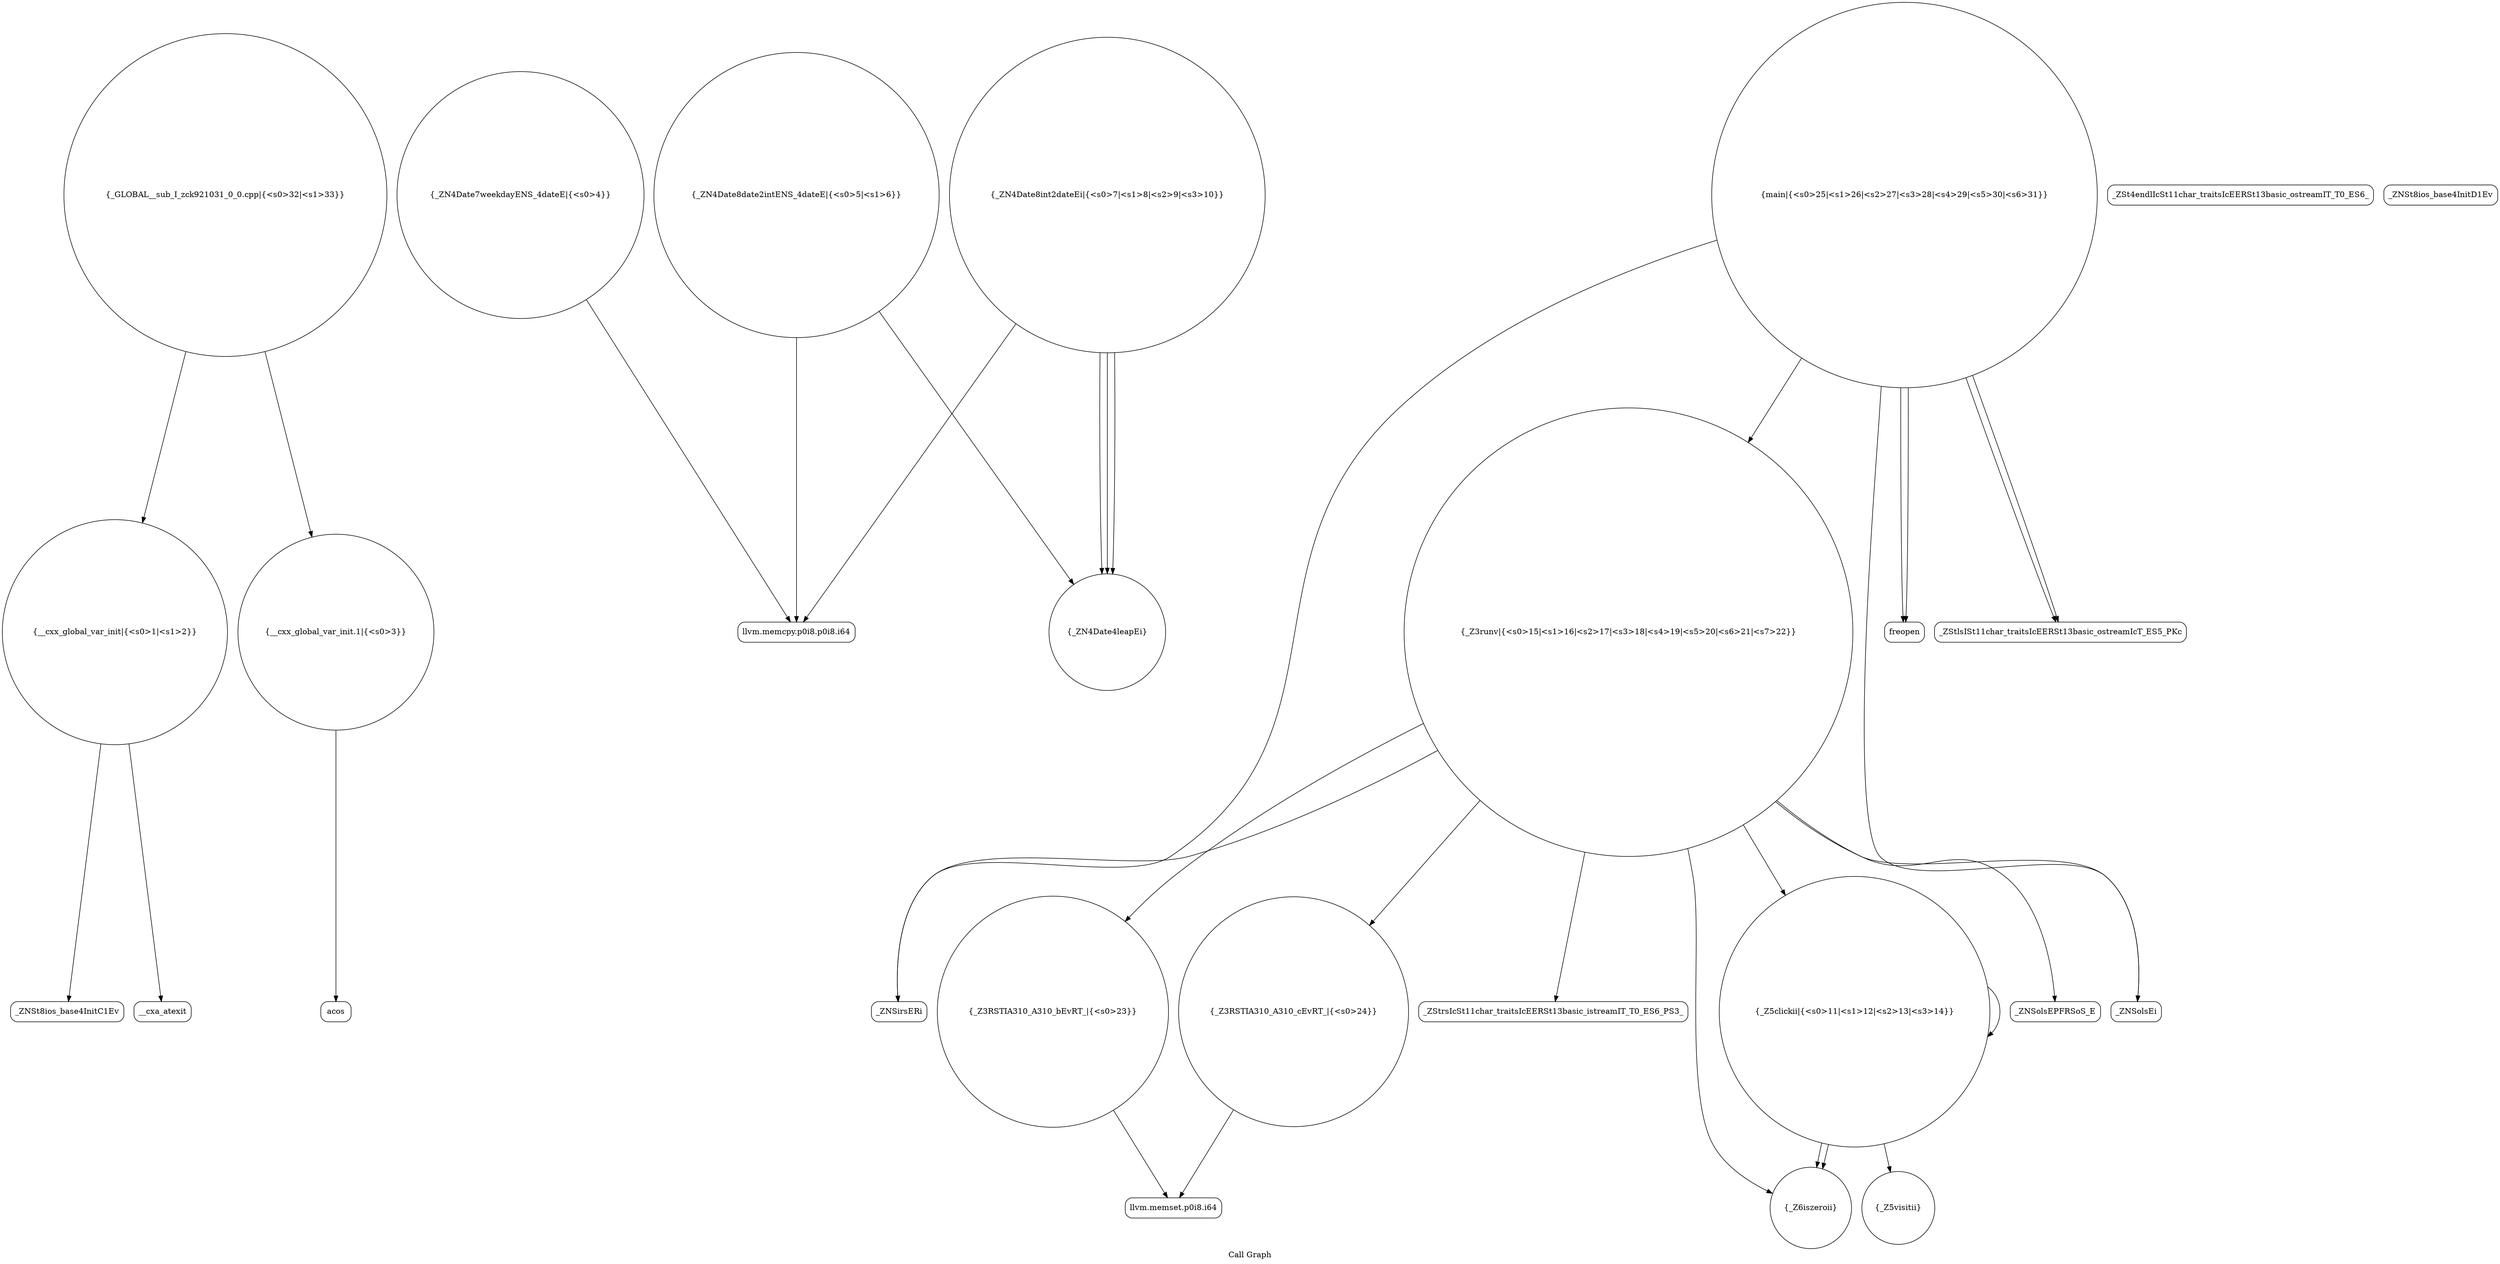digraph "Call Graph" {
	label="Call Graph";

	Node0x56323d816190 [shape=record,shape=circle,label="{__cxx_global_var_init|{<s0>1|<s1>2}}"];
	Node0x56323d816190:s0 -> Node0x56323d816620[color=black];
	Node0x56323d816190:s1 -> Node0x56323d816720[color=black];
	Node0x56323d8172a0 [shape=record,shape=circle,label="{_GLOBAL__sub_I_zck921031_0_0.cpp|{<s0>32|<s1>33}}"];
	Node0x56323d8172a0:s0 -> Node0x56323d816190[color=black];
	Node0x56323d8172a0:s1 -> Node0x56323d8167a0[color=black];
	Node0x56323d816920 [shape=record,shape=Mrecord,label="{llvm.memcpy.p0i8.p0i8.i64}"];
	Node0x56323d816ca0 [shape=record,shape=circle,label="{_Z3runv|{<s0>15|<s1>16|<s2>17|<s3>18|<s4>19|<s5>20|<s6>21|<s7>22}}"];
	Node0x56323d816ca0:s0 -> Node0x56323d816d20[color=black];
	Node0x56323d816ca0:s1 -> Node0x56323d816da0[color=black];
	Node0x56323d816ca0:s2 -> Node0x56323d816e20[color=black];
	Node0x56323d816ca0:s3 -> Node0x56323d816ea0[color=black];
	Node0x56323d816ca0:s4 -> Node0x56323d816b20[color=black];
	Node0x56323d816ca0:s5 -> Node0x56323d816c20[color=black];
	Node0x56323d816ca0:s6 -> Node0x56323d816f20[color=black];
	Node0x56323d816ca0:s7 -> Node0x56323d816fa0[color=black];
	Node0x56323d817020 [shape=record,shape=Mrecord,label="{_ZSt4endlIcSt11char_traitsIcEERSt13basic_ostreamIT_T0_ES6_}"];
	Node0x56323d8166a0 [shape=record,shape=Mrecord,label="{_ZNSt8ios_base4InitD1Ev}"];
	Node0x56323d816a20 [shape=record,shape=circle,label="{_ZN4Date4leapEi}"];
	Node0x56323d816da0 [shape=record,shape=circle,label="{_Z3RSTIA310_A310_cEvRT_|{<s0>24}}"];
	Node0x56323d816da0:s0 -> Node0x56323d817220[color=black];
	Node0x56323d817120 [shape=record,shape=Mrecord,label="{freopen}"];
	Node0x56323d8167a0 [shape=record,shape=circle,label="{__cxx_global_var_init.1|{<s0>3}}"];
	Node0x56323d8167a0:s0 -> Node0x56323d816820[color=black];
	Node0x56323d816b20 [shape=record,shape=circle,label="{_Z6iszeroii}"];
	Node0x56323d816ea0 [shape=record,shape=Mrecord,label="{_ZStrsIcSt11char_traitsIcEERSt13basic_istreamIT_T0_ES6_PS3_}"];
	Node0x56323d817220 [shape=record,shape=Mrecord,label="{llvm.memset.p0i8.i64}"];
	Node0x56323d8168a0 [shape=record,shape=circle,label="{_ZN4Date7weekdayENS_4dateE|{<s0>4}}"];
	Node0x56323d8168a0:s0 -> Node0x56323d816920[color=black];
	Node0x56323d816c20 [shape=record,shape=circle,label="{_Z5clickii|{<s0>11|<s1>12|<s2>13|<s3>14}}"];
	Node0x56323d816c20:s0 -> Node0x56323d816b20[color=black];
	Node0x56323d816c20:s1 -> Node0x56323d816b20[color=black];
	Node0x56323d816c20:s2 -> Node0x56323d816c20[color=black];
	Node0x56323d816c20:s3 -> Node0x56323d816ba0[color=black];
	Node0x56323d816fa0 [shape=record,shape=Mrecord,label="{_ZNSolsEPFRSoS_E}"];
	Node0x56323d816620 [shape=record,shape=Mrecord,label="{_ZNSt8ios_base4InitC1Ev}"];
	Node0x56323d8169a0 [shape=record,shape=circle,label="{_ZN4Date8date2intENS_4dateE|{<s0>5|<s1>6}}"];
	Node0x56323d8169a0:s0 -> Node0x56323d816920[color=black];
	Node0x56323d8169a0:s1 -> Node0x56323d816a20[color=black];
	Node0x56323d816d20 [shape=record,shape=circle,label="{_Z3RSTIA310_A310_bEvRT_|{<s0>23}}"];
	Node0x56323d816d20:s0 -> Node0x56323d817220[color=black];
	Node0x56323d8170a0 [shape=record,shape=circle,label="{main|{<s0>25|<s1>26|<s2>27|<s3>28|<s4>29|<s5>30|<s6>31}}"];
	Node0x56323d8170a0:s0 -> Node0x56323d817120[color=black];
	Node0x56323d8170a0:s1 -> Node0x56323d817120[color=black];
	Node0x56323d8170a0:s2 -> Node0x56323d816e20[color=black];
	Node0x56323d8170a0:s3 -> Node0x56323d8171a0[color=black];
	Node0x56323d8170a0:s4 -> Node0x56323d816f20[color=black];
	Node0x56323d8170a0:s5 -> Node0x56323d8171a0[color=black];
	Node0x56323d8170a0:s6 -> Node0x56323d816ca0[color=black];
	Node0x56323d816720 [shape=record,shape=Mrecord,label="{__cxa_atexit}"];
	Node0x56323d816aa0 [shape=record,shape=circle,label="{_ZN4Date8int2dateEi|{<s0>7|<s1>8|<s2>9|<s3>10}}"];
	Node0x56323d816aa0:s0 -> Node0x56323d816a20[color=black];
	Node0x56323d816aa0:s1 -> Node0x56323d816a20[color=black];
	Node0x56323d816aa0:s2 -> Node0x56323d816a20[color=black];
	Node0x56323d816aa0:s3 -> Node0x56323d816920[color=black];
	Node0x56323d816e20 [shape=record,shape=Mrecord,label="{_ZNSirsERi}"];
	Node0x56323d8171a0 [shape=record,shape=Mrecord,label="{_ZStlsISt11char_traitsIcEERSt13basic_ostreamIcT_ES5_PKc}"];
	Node0x56323d816820 [shape=record,shape=Mrecord,label="{acos}"];
	Node0x56323d816ba0 [shape=record,shape=circle,label="{_Z5visitii}"];
	Node0x56323d816f20 [shape=record,shape=Mrecord,label="{_ZNSolsEi}"];
}

